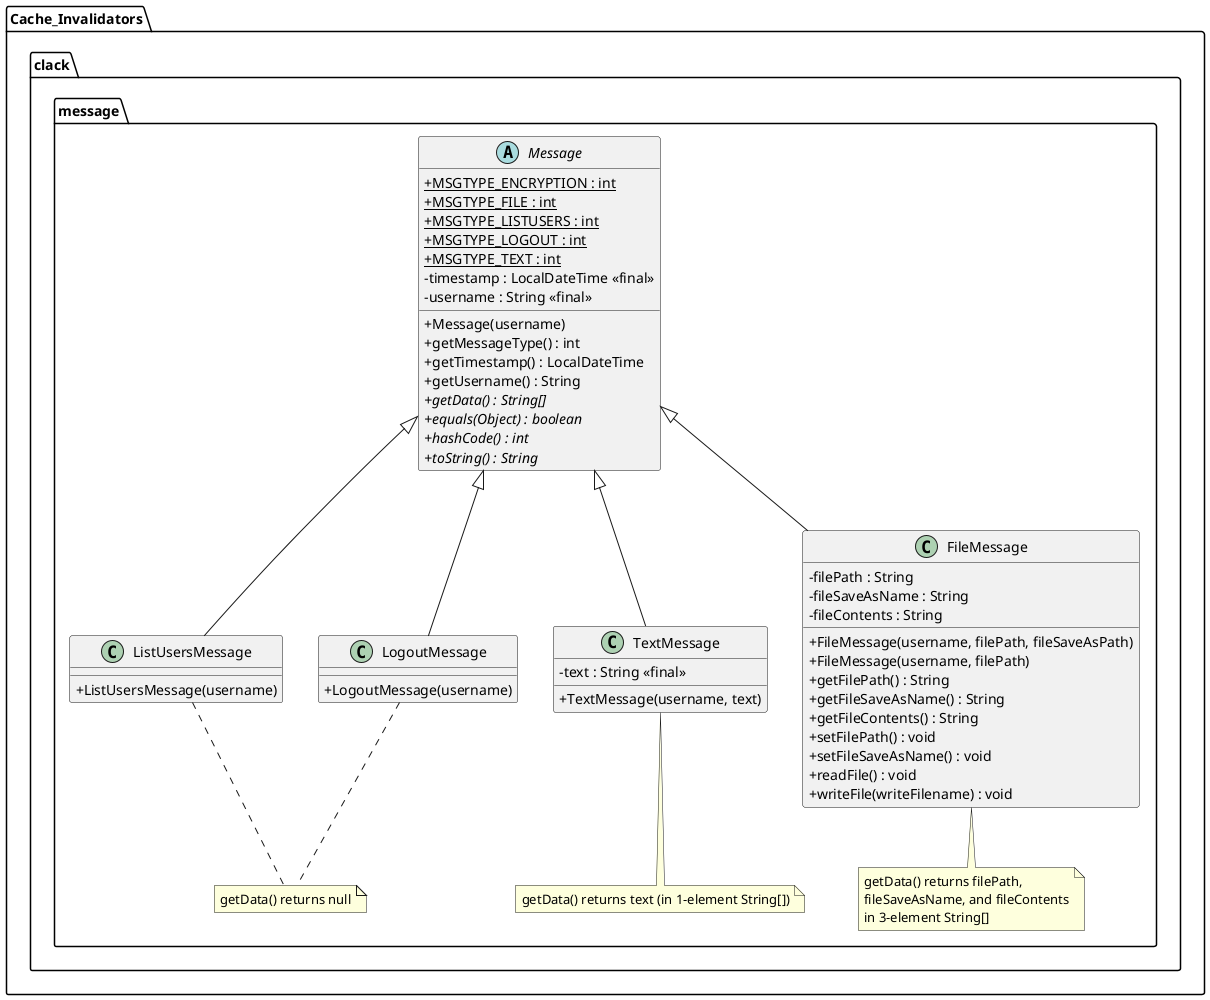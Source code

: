 @startuml
skinparam classAttributeIconSize 0

package Cache_Invalidators.clack.message{
    Message <|-- ListUsersMessage
    Message <|-- LogoutMessage
    Message <|-- TextMessage
    Message <|-- FileMessage

    abstract class Message {
        + {static} MSGTYPE_ENCRYPTION : int
        + {static} MSGTYPE_FILE : int
        + {static} MSGTYPE_LISTUSERS : int
        + {static} MSGTYPE_LOGOUT : int
        + {static} MSGTYPE_TEXT : int
        - timestamp : LocalDateTime <<final>>
        - username : String <<final>>
        + Message(username)
        + getMessageType() : int
        + getTimestamp() : LocalDateTime
        + getUsername() : String
        + {abstract} getData() : String[]
        + {abstract} equals(Object) : boolean
        + {abstract} hashCode() : int
        + {abstract} toString() : String
    }

    class ListUsersMessage {
        + ListUsersMessage(username)
    }

    class LogoutMessage {
        + LogoutMessage(username)
    }

    class TextMessage {
        - text : String <<final>>
        + TextMessage(username, text)
    }
    note bottom of TextMessage: getData() returns text (in 1-element String[])

    class FileMessage {
        - filePath : String
        - fileSaveAsName : String
        - fileContents : String
        + FileMessage(username, filePath, fileSaveAsPath)
        + FileMessage(username, filePath)
        + getFilePath() : String
        + getFileSaveAsName() : String
        + getFileContents() : String
        + setFilePath() : void
        + setFileSaveAsName() : void
        + readFile() : void
        + writeFile(writeFilename) : void
    }
    note bottom of FileMessage : getData() returns filePath,\nfileSaveAsName, and fileContents\nin 3-element String[]

    note "getData() returns null" as NoDataNote
    ListUsersMessage .. NoDataNote
    LogoutMessage .. NoDataNote

    /'
    note "toString returns\n{class=<i>classname</i>|timestamp=<i>timestamp</i>|...}" as ToStringNote
    ListUsersMessage .. ToStringNote
    LogoutMessage .. ToStringNote
    TextMessage .. ToStringNote
    FileMessage .. ToStringNote
    '/
}

@enduml